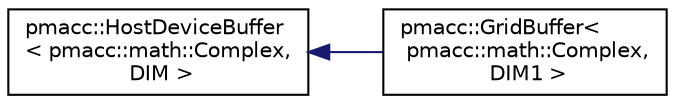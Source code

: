 digraph "Graphical Class Hierarchy"
{
 // LATEX_PDF_SIZE
  edge [fontname="Helvetica",fontsize="10",labelfontname="Helvetica",labelfontsize="10"];
  node [fontname="Helvetica",fontsize="10",shape=record];
  rankdir="LR";
  Node0 [label="pmacc::HostDeviceBuffer\l\< pmacc::math::Complex,\l DIM \>",height=0.2,width=0.4,color="black", fillcolor="white", style="filled",URL="$classpmacc_1_1_host_device_buffer.html",tooltip=" "];
  Node0 -> Node1 [dir="back",color="midnightblue",fontsize="10",style="solid",fontname="Helvetica"];
  Node1 [label="pmacc::GridBuffer\<\l pmacc::math::Complex,\l DIM1 \>",height=0.2,width=0.4,color="black", fillcolor="white", style="filled",URL="$classpmacc_1_1_grid_buffer.html",tooltip=" "];
}
